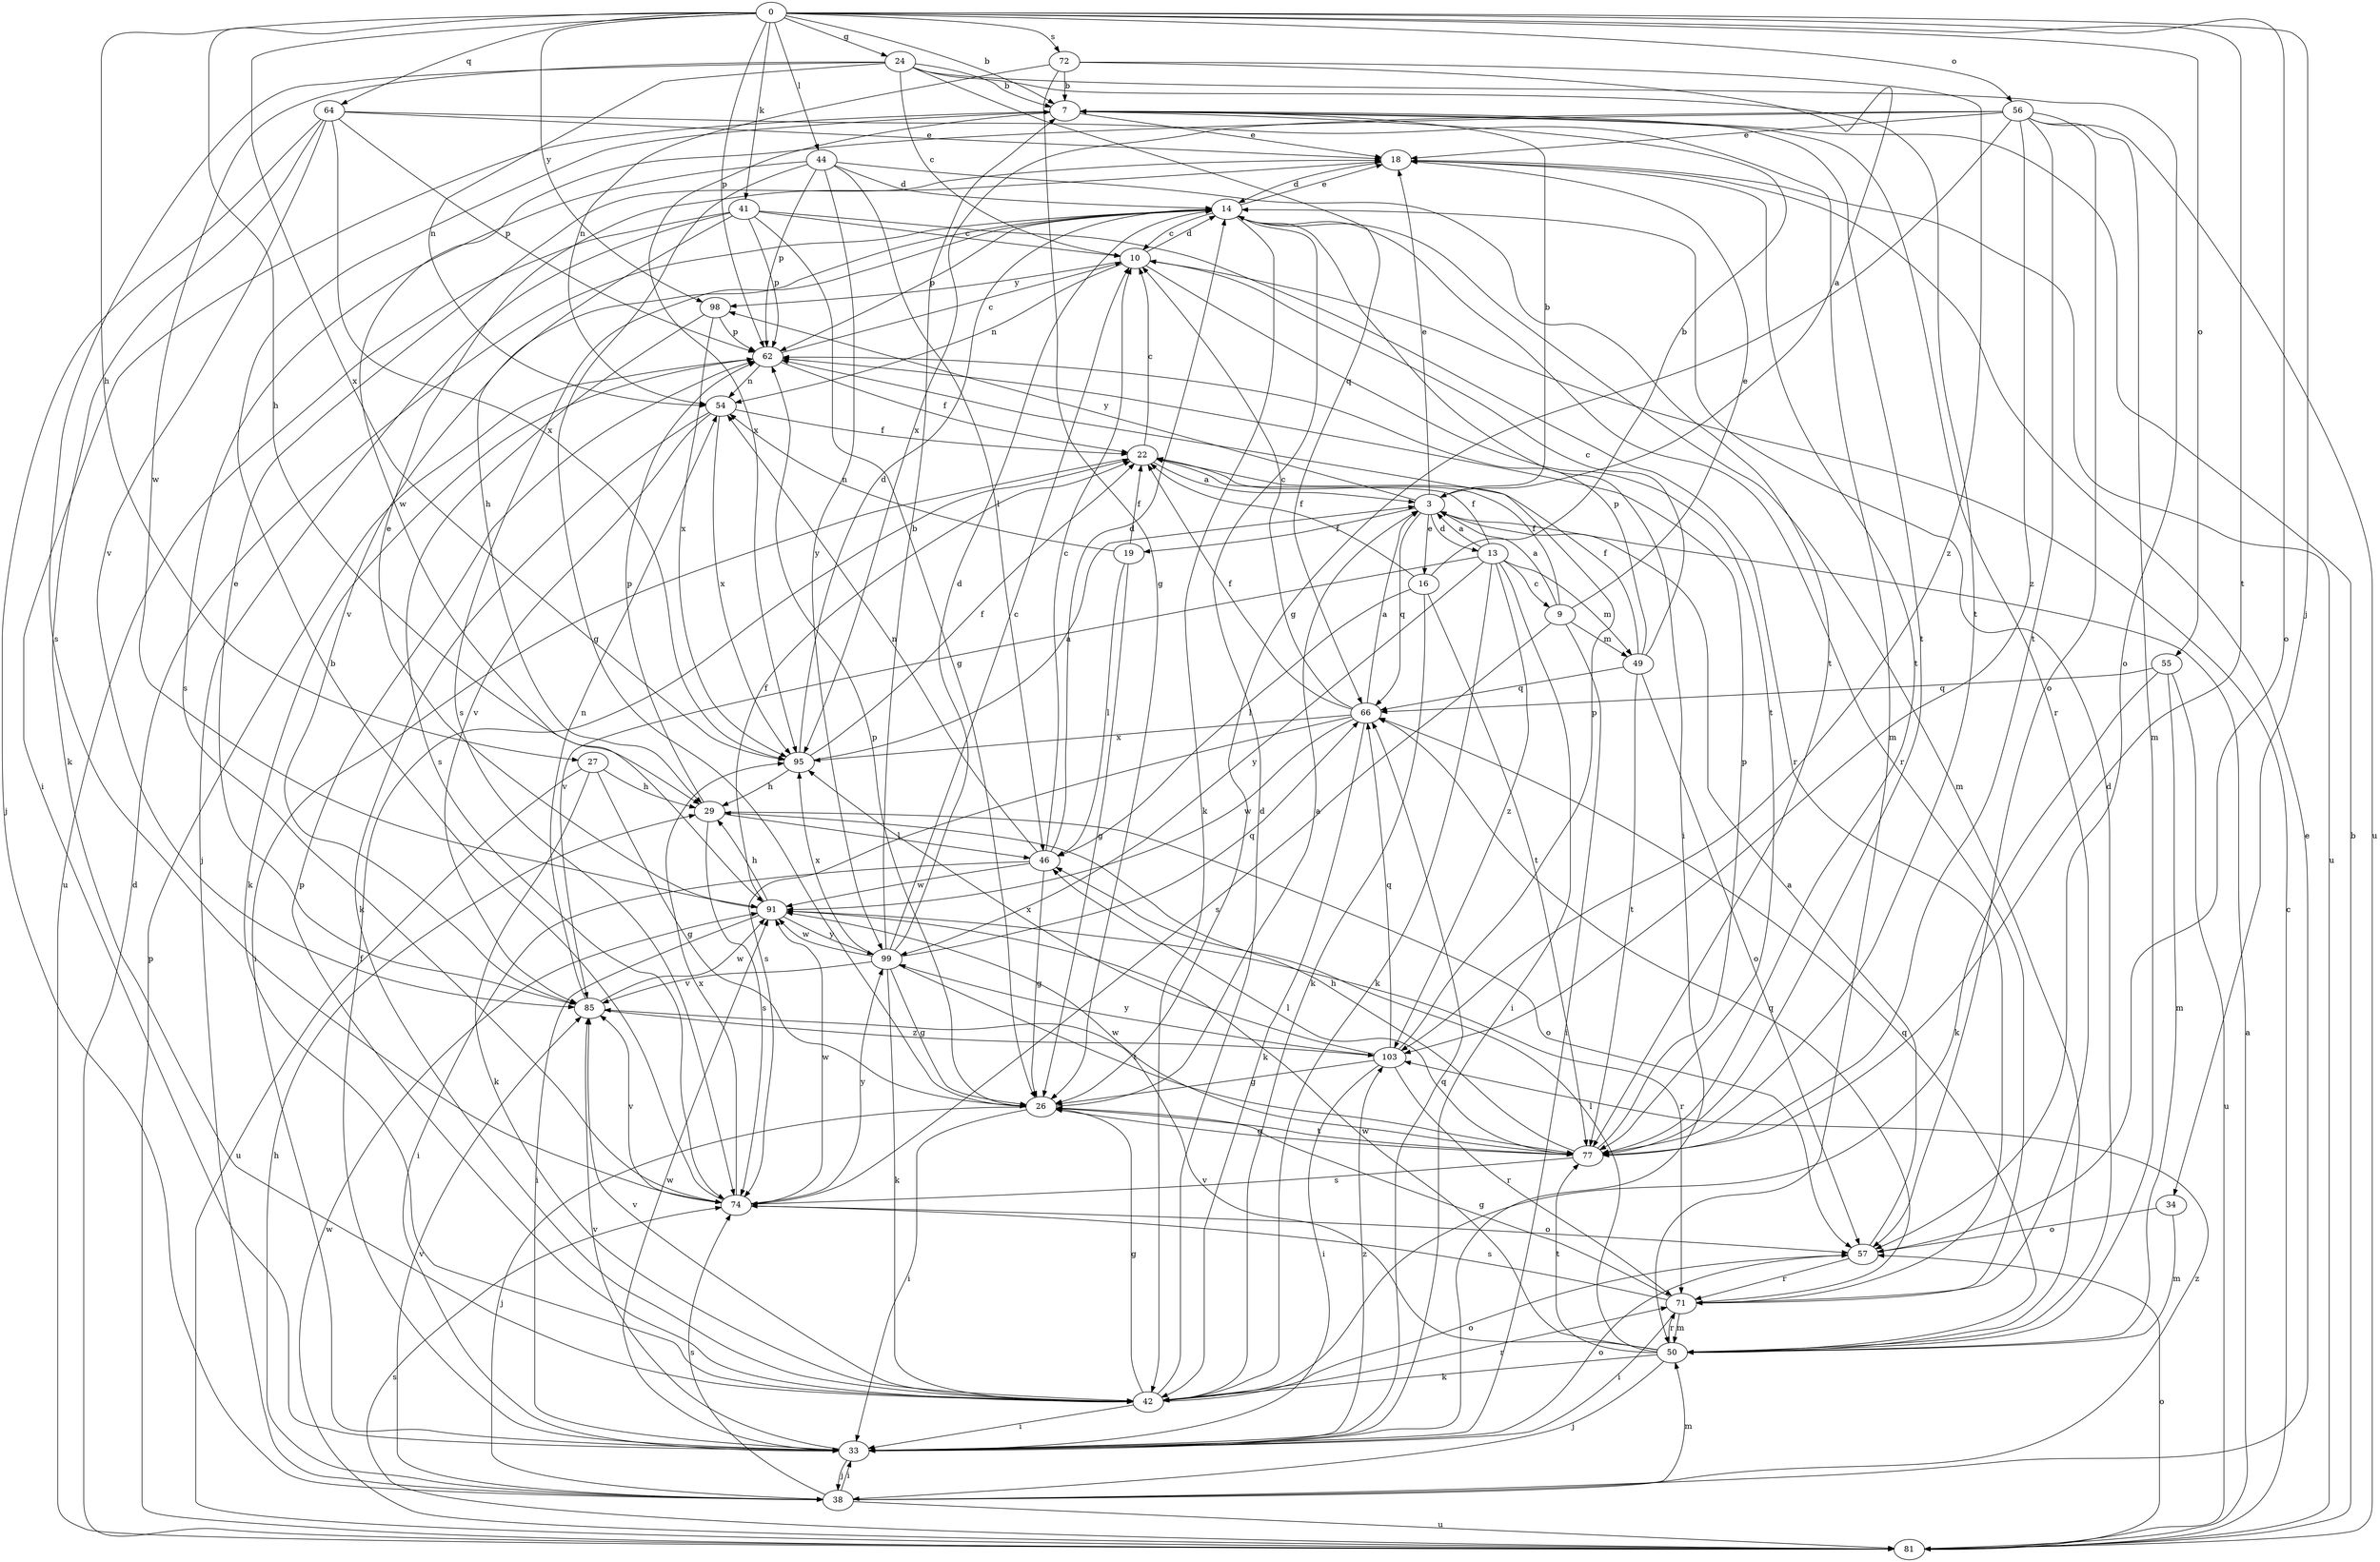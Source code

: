 strict digraph  {
0;
3;
7;
9;
10;
13;
14;
16;
18;
19;
22;
24;
26;
27;
29;
33;
34;
38;
41;
42;
44;
46;
49;
50;
54;
55;
56;
57;
62;
64;
66;
71;
72;
74;
77;
81;
85;
91;
95;
98;
99;
103;
0 -> 7  [label=b];
0 -> 24  [label=g];
0 -> 27  [label=h];
0 -> 29  [label=h];
0 -> 34  [label=j];
0 -> 41  [label=k];
0 -> 44  [label=l];
0 -> 55  [label=o];
0 -> 56  [label=o];
0 -> 57  [label=o];
0 -> 62  [label=p];
0 -> 64  [label=q];
0 -> 72  [label=s];
0 -> 77  [label=t];
0 -> 95  [label=x];
0 -> 98  [label=y];
3 -> 7  [label=b];
3 -> 13  [label=d];
3 -> 16  [label=e];
3 -> 18  [label=e];
3 -> 19  [label=f];
3 -> 66  [label=q];
3 -> 98  [label=y];
7 -> 18  [label=e];
7 -> 33  [label=i];
7 -> 71  [label=r];
7 -> 77  [label=t];
7 -> 95  [label=x];
9 -> 3  [label=a];
9 -> 18  [label=e];
9 -> 22  [label=f];
9 -> 33  [label=i];
9 -> 49  [label=m];
9 -> 74  [label=s];
10 -> 14  [label=d];
10 -> 54  [label=n];
10 -> 77  [label=t];
10 -> 98  [label=y];
13 -> 3  [label=a];
13 -> 9  [label=c];
13 -> 22  [label=f];
13 -> 33  [label=i];
13 -> 42  [label=k];
13 -> 49  [label=m];
13 -> 85  [label=v];
13 -> 99  [label=y];
13 -> 103  [label=z];
14 -> 10  [label=c];
14 -> 18  [label=e];
14 -> 33  [label=i];
14 -> 42  [label=k];
14 -> 50  [label=m];
14 -> 62  [label=p];
14 -> 71  [label=r];
14 -> 74  [label=s];
14 -> 85  [label=v];
16 -> 7  [label=b];
16 -> 22  [label=f];
16 -> 42  [label=k];
16 -> 46  [label=l];
16 -> 77  [label=t];
18 -> 14  [label=d];
18 -> 77  [label=t];
18 -> 81  [label=u];
19 -> 22  [label=f];
19 -> 26  [label=g];
19 -> 46  [label=l];
19 -> 54  [label=n];
22 -> 3  [label=a];
22 -> 10  [label=c];
22 -> 33  [label=i];
24 -> 7  [label=b];
24 -> 10  [label=c];
24 -> 54  [label=n];
24 -> 57  [label=o];
24 -> 66  [label=q];
24 -> 74  [label=s];
24 -> 77  [label=t];
24 -> 91  [label=w];
26 -> 3  [label=a];
26 -> 33  [label=i];
26 -> 38  [label=j];
26 -> 62  [label=p];
26 -> 77  [label=t];
27 -> 26  [label=g];
27 -> 29  [label=h];
27 -> 42  [label=k];
27 -> 81  [label=u];
29 -> 46  [label=l];
29 -> 57  [label=o];
29 -> 62  [label=p];
29 -> 74  [label=s];
33 -> 22  [label=f];
33 -> 38  [label=j];
33 -> 57  [label=o];
33 -> 66  [label=q];
33 -> 85  [label=v];
33 -> 91  [label=w];
33 -> 103  [label=z];
34 -> 50  [label=m];
34 -> 57  [label=o];
38 -> 18  [label=e];
38 -> 29  [label=h];
38 -> 33  [label=i];
38 -> 50  [label=m];
38 -> 74  [label=s];
38 -> 81  [label=u];
38 -> 85  [label=v];
38 -> 103  [label=z];
41 -> 10  [label=c];
41 -> 26  [label=g];
41 -> 29  [label=h];
41 -> 38  [label=j];
41 -> 62  [label=p];
41 -> 71  [label=r];
41 -> 81  [label=u];
42 -> 14  [label=d];
42 -> 26  [label=g];
42 -> 33  [label=i];
42 -> 57  [label=o];
42 -> 62  [label=p];
42 -> 71  [label=r];
42 -> 85  [label=v];
44 -> 14  [label=d];
44 -> 26  [label=g];
44 -> 46  [label=l];
44 -> 62  [label=p];
44 -> 74  [label=s];
44 -> 77  [label=t];
44 -> 99  [label=y];
46 -> 10  [label=c];
46 -> 14  [label=d];
46 -> 26  [label=g];
46 -> 33  [label=i];
46 -> 54  [label=n];
46 -> 91  [label=w];
49 -> 10  [label=c];
49 -> 22  [label=f];
49 -> 57  [label=o];
49 -> 62  [label=p];
49 -> 66  [label=q];
49 -> 77  [label=t];
50 -> 14  [label=d];
50 -> 38  [label=j];
50 -> 42  [label=k];
50 -> 46  [label=l];
50 -> 66  [label=q];
50 -> 71  [label=r];
50 -> 77  [label=t];
50 -> 85  [label=v];
50 -> 91  [label=w];
54 -> 22  [label=f];
54 -> 42  [label=k];
54 -> 85  [label=v];
54 -> 95  [label=x];
55 -> 42  [label=k];
55 -> 50  [label=m];
55 -> 66  [label=q];
55 -> 81  [label=u];
56 -> 18  [label=e];
56 -> 26  [label=g];
56 -> 50  [label=m];
56 -> 57  [label=o];
56 -> 77  [label=t];
56 -> 81  [label=u];
56 -> 91  [label=w];
56 -> 95  [label=x];
56 -> 103  [label=z];
57 -> 3  [label=a];
57 -> 71  [label=r];
62 -> 10  [label=c];
62 -> 22  [label=f];
62 -> 42  [label=k];
62 -> 54  [label=n];
64 -> 18  [label=e];
64 -> 38  [label=j];
64 -> 42  [label=k];
64 -> 50  [label=m];
64 -> 62  [label=p];
64 -> 85  [label=v];
64 -> 95  [label=x];
66 -> 3  [label=a];
66 -> 10  [label=c];
66 -> 22  [label=f];
66 -> 42  [label=k];
66 -> 74  [label=s];
66 -> 91  [label=w];
66 -> 95  [label=x];
71 -> 26  [label=g];
71 -> 33  [label=i];
71 -> 50  [label=m];
71 -> 66  [label=q];
71 -> 74  [label=s];
72 -> 3  [label=a];
72 -> 7  [label=b];
72 -> 26  [label=g];
72 -> 54  [label=n];
72 -> 103  [label=z];
74 -> 7  [label=b];
74 -> 57  [label=o];
74 -> 85  [label=v];
74 -> 91  [label=w];
74 -> 95  [label=x];
74 -> 99  [label=y];
77 -> 26  [label=g];
77 -> 29  [label=h];
77 -> 46  [label=l];
77 -> 62  [label=p];
77 -> 74  [label=s];
77 -> 91  [label=w];
81 -> 3  [label=a];
81 -> 7  [label=b];
81 -> 10  [label=c];
81 -> 14  [label=d];
81 -> 57  [label=o];
81 -> 62  [label=p];
81 -> 74  [label=s];
81 -> 91  [label=w];
85 -> 18  [label=e];
85 -> 54  [label=n];
85 -> 91  [label=w];
85 -> 103  [label=z];
91 -> 18  [label=e];
91 -> 22  [label=f];
91 -> 29  [label=h];
91 -> 33  [label=i];
91 -> 71  [label=r];
91 -> 99  [label=y];
95 -> 3  [label=a];
95 -> 14  [label=d];
95 -> 22  [label=f];
95 -> 29  [label=h];
98 -> 62  [label=p];
98 -> 74  [label=s];
98 -> 95  [label=x];
99 -> 7  [label=b];
99 -> 10  [label=c];
99 -> 14  [label=d];
99 -> 26  [label=g];
99 -> 42  [label=k];
99 -> 66  [label=q];
99 -> 77  [label=t];
99 -> 85  [label=v];
99 -> 91  [label=w];
99 -> 95  [label=x];
103 -> 26  [label=g];
103 -> 33  [label=i];
103 -> 62  [label=p];
103 -> 66  [label=q];
103 -> 71  [label=r];
103 -> 95  [label=x];
103 -> 99  [label=y];
}
